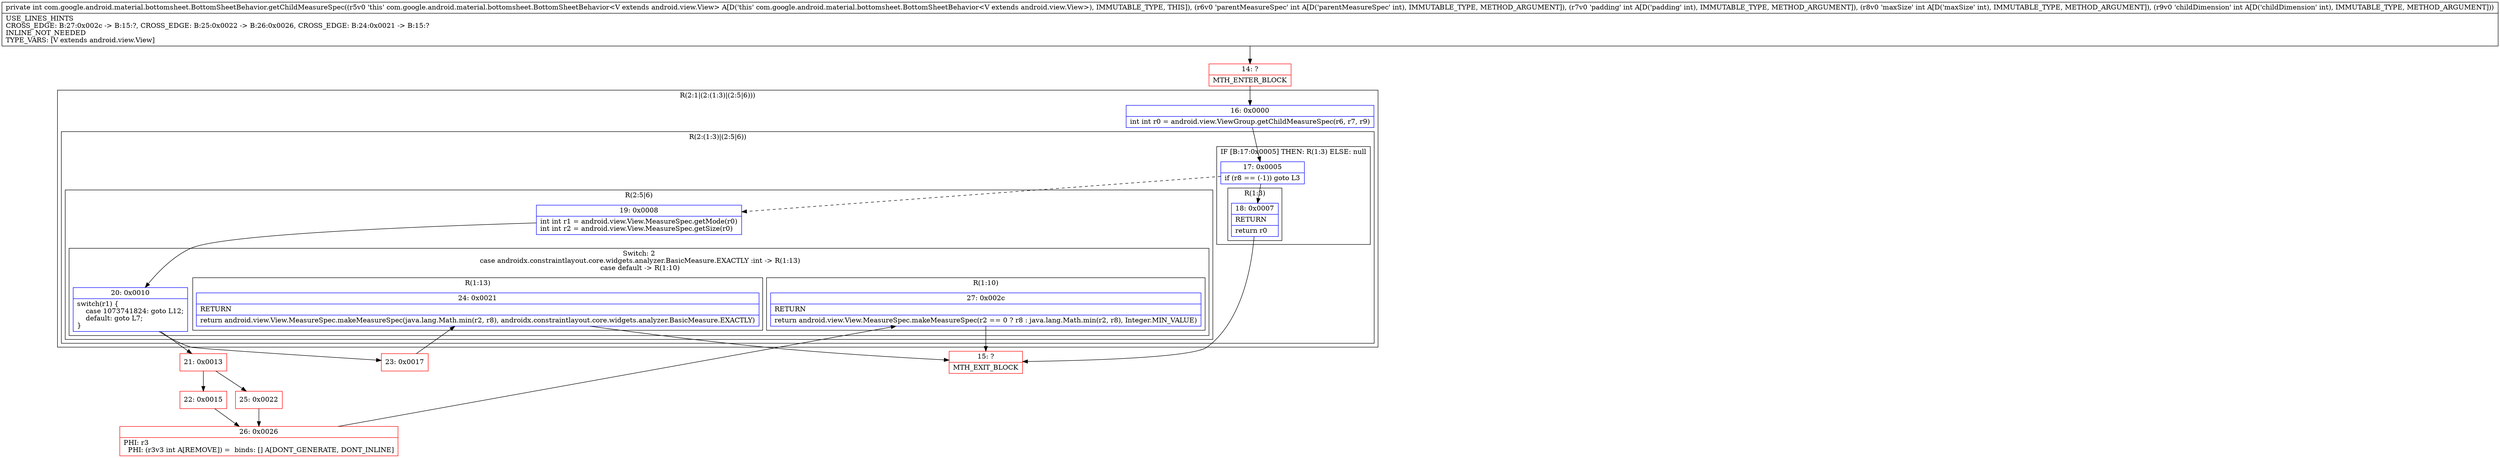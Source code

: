 digraph "CFG forcom.google.android.material.bottomsheet.BottomSheetBehavior.getChildMeasureSpec(IIII)I" {
subgraph cluster_Region_1798273793 {
label = "R(2:1|(2:(1:3)|(2:5|6)))";
node [shape=record,color=blue];
Node_16 [shape=record,label="{16\:\ 0x0000|int int r0 = android.view.ViewGroup.getChildMeasureSpec(r6, r7, r9)\l}"];
subgraph cluster_Region_958626654 {
label = "R(2:(1:3)|(2:5|6))";
node [shape=record,color=blue];
subgraph cluster_IfRegion_558711319 {
label = "IF [B:17:0x0005] THEN: R(1:3) ELSE: null";
node [shape=record,color=blue];
Node_17 [shape=record,label="{17\:\ 0x0005|if (r8 == (\-1)) goto L3\l}"];
subgraph cluster_Region_1572012926 {
label = "R(1:3)";
node [shape=record,color=blue];
Node_18 [shape=record,label="{18\:\ 0x0007|RETURN\l|return r0\l}"];
}
}
subgraph cluster_Region_1909474754 {
label = "R(2:5|6)";
node [shape=record,color=blue];
Node_19 [shape=record,label="{19\:\ 0x0008|int int r1 = android.view.View.MeasureSpec.getMode(r0)\lint int r2 = android.view.View.MeasureSpec.getSize(r0)\l}"];
subgraph cluster_SwitchRegion_1556971560 {
label = "Switch: 2
 case androidx.constraintlayout.core.widgets.analyzer.BasicMeasure.EXACTLY :int -> R(1:13)
 case default -> R(1:10)";
node [shape=record,color=blue];
Node_20 [shape=record,label="{20\:\ 0x0010|switch(r1) \{\l    case 1073741824: goto L12;\l    default: goto L7;\l\}\l}"];
subgraph cluster_Region_1277824963 {
label = "R(1:13)";
node [shape=record,color=blue];
Node_24 [shape=record,label="{24\:\ 0x0021|RETURN\l|return android.view.View.MeasureSpec.makeMeasureSpec(java.lang.Math.min(r2, r8), androidx.constraintlayout.core.widgets.analyzer.BasicMeasure.EXACTLY)\l}"];
}
subgraph cluster_Region_164060619 {
label = "R(1:10)";
node [shape=record,color=blue];
Node_27 [shape=record,label="{27\:\ 0x002c|RETURN\l|return android.view.View.MeasureSpec.makeMeasureSpec(r2 == 0 ? r8 : java.lang.Math.min(r2, r8), Integer.MIN_VALUE)\l}"];
}
}
}
}
}
Node_14 [shape=record,color=red,label="{14\:\ ?|MTH_ENTER_BLOCK\l}"];
Node_15 [shape=record,color=red,label="{15\:\ ?|MTH_EXIT_BLOCK\l}"];
Node_21 [shape=record,color=red,label="{21\:\ 0x0013}"];
Node_22 [shape=record,color=red,label="{22\:\ 0x0015}"];
Node_26 [shape=record,color=red,label="{26\:\ 0x0026|PHI: r3 \l  PHI: (r3v3 int A[REMOVE]) =  binds: [] A[DONT_GENERATE, DONT_INLINE]\l}"];
Node_25 [shape=record,color=red,label="{25\:\ 0x0022}"];
Node_23 [shape=record,color=red,label="{23\:\ 0x0017}"];
MethodNode[shape=record,label="{private int com.google.android.material.bottomsheet.BottomSheetBehavior.getChildMeasureSpec((r5v0 'this' com.google.android.material.bottomsheet.BottomSheetBehavior\<V extends android.view.View\> A[D('this' com.google.android.material.bottomsheet.BottomSheetBehavior\<V extends android.view.View\>), IMMUTABLE_TYPE, THIS]), (r6v0 'parentMeasureSpec' int A[D('parentMeasureSpec' int), IMMUTABLE_TYPE, METHOD_ARGUMENT]), (r7v0 'padding' int A[D('padding' int), IMMUTABLE_TYPE, METHOD_ARGUMENT]), (r8v0 'maxSize' int A[D('maxSize' int), IMMUTABLE_TYPE, METHOD_ARGUMENT]), (r9v0 'childDimension' int A[D('childDimension' int), IMMUTABLE_TYPE, METHOD_ARGUMENT]))  | USE_LINES_HINTS\lCROSS_EDGE: B:27:0x002c \-\> B:15:?, CROSS_EDGE: B:25:0x0022 \-\> B:26:0x0026, CROSS_EDGE: B:24:0x0021 \-\> B:15:?\lINLINE_NOT_NEEDED\lTYPE_VARS: [V extends android.view.View]\l}"];
MethodNode -> Node_14;Node_16 -> Node_17;
Node_17 -> Node_18;
Node_17 -> Node_19[style=dashed];
Node_18 -> Node_15;
Node_19 -> Node_20;
Node_20 -> Node_21;
Node_20 -> Node_23;
Node_24 -> Node_15;
Node_27 -> Node_15;
Node_14 -> Node_16;
Node_21 -> Node_22;
Node_21 -> Node_25;
Node_22 -> Node_26;
Node_26 -> Node_27;
Node_25 -> Node_26;
Node_23 -> Node_24;
}

